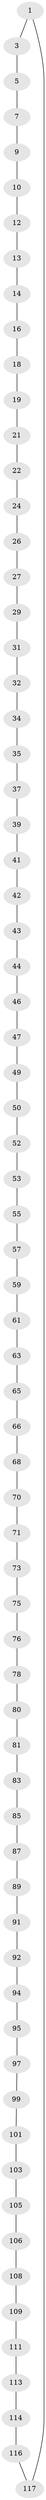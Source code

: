 // original degree distribution, {2: 1.0}
// Generated by graph-tools (version 1.1) at 2025/11/02/27/25 16:11:40]
// undirected, 71 vertices, 71 edges
graph export_dot {
graph [start="1"]
  node [color=gray90,style=filled];
  1 [super="+2"];
  3 [super="+4"];
  5 [super="+6"];
  7 [super="+8"];
  9;
  10 [super="+11"];
  12;
  13;
  14 [super="+15"];
  16 [super="+17"];
  18;
  19 [super="+20"];
  21;
  22 [super="+23"];
  24 [super="+25"];
  26;
  27 [super="+28"];
  29 [super="+30"];
  31;
  32 [super="+33"];
  34;
  35 [super="+36"];
  37 [super="+38"];
  39 [super="+40"];
  41;
  42;
  43;
  44 [super="+45"];
  46;
  47 [super="+48"];
  49;
  50 [super="+51"];
  52;
  53 [super="+54"];
  55 [super="+56"];
  57 [super="+58"];
  59 [super="+60"];
  61 [super="+62"];
  63 [super="+64"];
  65;
  66 [super="+67"];
  68 [super="+69"];
  70;
  71 [super="+72"];
  73 [super="+74"];
  75;
  76 [super="+77"];
  78 [super="+79"];
  80;
  81 [super="+82"];
  83 [super="+84"];
  85 [super="+86"];
  87 [super="+88"];
  89 [super="+90"];
  91;
  92 [super="+93"];
  94;
  95 [super="+96"];
  97 [super="+98"];
  99 [super="+100"];
  101 [super="+102"];
  103 [super="+104"];
  105;
  106 [super="+107"];
  108;
  109 [super="+110"];
  111 [super="+112"];
  113;
  114 [super="+115"];
  116;
  117 [super="+118"];
  1 -- 3;
  1 -- 117;
  3 -- 5;
  5 -- 7;
  7 -- 9;
  9 -- 10;
  10 -- 12;
  12 -- 13;
  13 -- 14;
  14 -- 16;
  16 -- 18;
  18 -- 19;
  19 -- 21;
  21 -- 22;
  22 -- 24;
  24 -- 26;
  26 -- 27;
  27 -- 29;
  29 -- 31;
  31 -- 32;
  32 -- 34;
  34 -- 35;
  35 -- 37;
  37 -- 39;
  39 -- 41;
  41 -- 42;
  42 -- 43;
  43 -- 44;
  44 -- 46;
  46 -- 47;
  47 -- 49;
  49 -- 50;
  50 -- 52;
  52 -- 53;
  53 -- 55;
  55 -- 57;
  57 -- 59;
  59 -- 61;
  61 -- 63;
  63 -- 65;
  65 -- 66;
  66 -- 68;
  68 -- 70;
  70 -- 71;
  71 -- 73;
  73 -- 75;
  75 -- 76;
  76 -- 78;
  78 -- 80;
  80 -- 81;
  81 -- 83;
  83 -- 85;
  85 -- 87;
  87 -- 89;
  89 -- 91;
  91 -- 92;
  92 -- 94;
  94 -- 95;
  95 -- 97;
  97 -- 99;
  99 -- 101;
  101 -- 103;
  103 -- 105;
  105 -- 106;
  106 -- 108;
  108 -- 109;
  109 -- 111;
  111 -- 113;
  113 -- 114;
  114 -- 116;
  116 -- 117;
}
